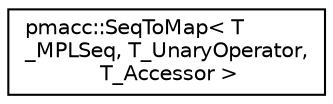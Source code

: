 digraph "Graphical Class Hierarchy"
{
 // LATEX_PDF_SIZE
  edge [fontname="Helvetica",fontsize="10",labelfontname="Helvetica",labelfontsize="10"];
  node [fontname="Helvetica",fontsize="10",shape=record];
  rankdir="LR";
  Node0 [label="pmacc::SeqToMap\< T\l_MPLSeq, T_UnaryOperator,\l T_Accessor \>",height=0.2,width=0.4,color="black", fillcolor="white", style="filled",URL="$structpmacc_1_1_seq_to_map.html",tooltip="convert boost mpl sequence to a mpl map"];
}
